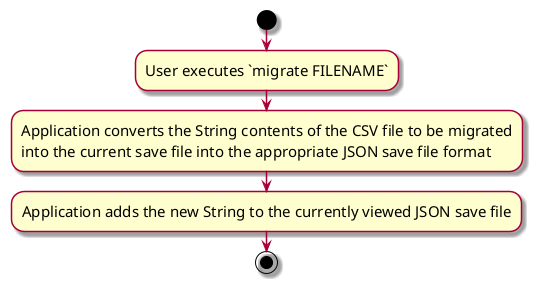 @startuml
skin rose
skinparam ActivityFontSize 15
skinparam ArrowFontSize 12
start
:User executes `migrate FILENAME`;
:Application converts the String contents of the CSV file to be migrated
into the current save file into the appropriate JSON save file format;
:Application adds the new String to the currently viewed JSON save file;
stop
@enduml
